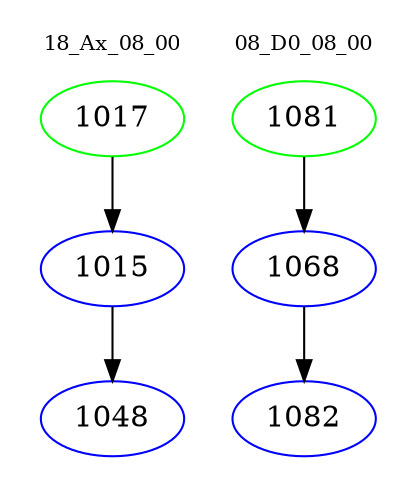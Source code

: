 digraph{
subgraph cluster_0 {
color = white
label = "18_Ax_08_00";
fontsize=10;
T0_1017 [label="1017", color="green"]
T0_1017 -> T0_1015 [color="black"]
T0_1015 [label="1015", color="blue"]
T0_1015 -> T0_1048 [color="black"]
T0_1048 [label="1048", color="blue"]
}
subgraph cluster_1 {
color = white
label = "08_D0_08_00";
fontsize=10;
T1_1081 [label="1081", color="green"]
T1_1081 -> T1_1068 [color="black"]
T1_1068 [label="1068", color="blue"]
T1_1068 -> T1_1082 [color="black"]
T1_1082 [label="1082", color="blue"]
}
}

